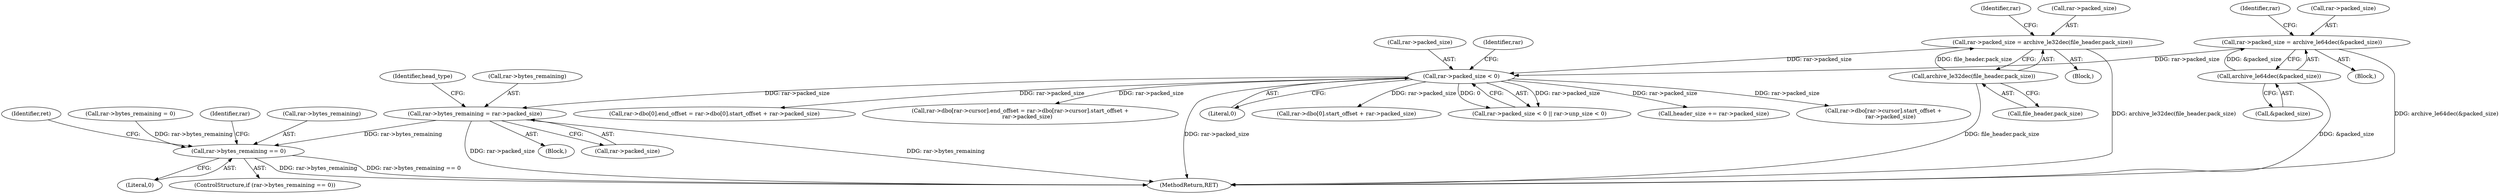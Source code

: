 digraph "0_libarchive_5562545b5562f6d12a4ef991fae158bf4ccf92b6@pointer" {
"1000568" [label="(Call,rar->bytes_remaining = rar->packed_size)"];
"1000548" [label="(Call,rar->packed_size < 0)"];
"1000530" [label="(Call,rar->packed_size = archive_le32dec(file_header.pack_size))"];
"1000534" [label="(Call,archive_le32dec(file_header.pack_size))"];
"1000514" [label="(Call,rar->packed_size = archive_le64dec(&packed_size))"];
"1000518" [label="(Call,archive_le64dec(&packed_size))"];
"1001729" [label="(Call,rar->bytes_remaining == 0)"];
"1000534" [label="(Call,archive_le32dec(file_header.pack_size))"];
"1000568" [label="(Call,rar->bytes_remaining = rar->packed_size)"];
"1000523" [label="(Identifier,rar)"];
"1000552" [label="(Literal,0)"];
"1000572" [label="(Call,rar->packed_size)"];
"1001740" [label="(Identifier,ret)"];
"1000518" [label="(Call,archive_le64dec(&packed_size))"];
"1001418" [label="(Call,rar->dbo[0].start_offset + rar->packed_size)"];
"1001729" [label="(Call,rar->bytes_remaining == 0)"];
"1000515" [label="(Call,rar->packed_size)"];
"1000577" [label="(Identifier,head_type)"];
"1000530" [label="(Call,rar->packed_size = archive_le32dec(file_header.pack_size))"];
"1000547" [label="(Call,rar->packed_size < 0 || rar->unp_size < 0)"];
"1000588" [label="(Call,header_size += rar->packed_size)"];
"1000540" [label="(Identifier,rar)"];
"1000514" [label="(Call,rar->packed_size = archive_le64dec(&packed_size))"];
"1001226" [label="(Call,rar->dbo[rar->cursor].start_offset +\n        rar->packed_size)"];
"1001410" [label="(Call,rar->dbo[0].end_offset = rar->dbo[0].start_offset + rar->packed_size)"];
"1000120" [label="(Block,)"];
"1001728" [label="(ControlStructure,if (rar->bytes_remaining == 0))"];
"1001702" [label="(Call,rar->bytes_remaining = 0)"];
"1001216" [label="(Call,rar->dbo[rar->cursor].end_offset = rar->dbo[rar->cursor].start_offset +\n        rar->packed_size)"];
"1000549" [label="(Call,rar->packed_size)"];
"1000555" [label="(Identifier,rar)"];
"1000519" [label="(Call,&packed_size)"];
"1000569" [label="(Call,rar->bytes_remaining)"];
"1000548" [label="(Call,rar->packed_size < 0)"];
"1001736" [label="(Identifier,rar)"];
"1000535" [label="(Call,file_header.pack_size)"];
"1001730" [label="(Call,rar->bytes_remaining)"];
"1000529" [label="(Block,)"];
"1001733" [label="(Literal,0)"];
"1000531" [label="(Call,rar->packed_size)"];
"1001741" [label="(MethodReturn,RET)"];
"1000483" [label="(Block,)"];
"1000568" -> "1000120"  [label="AST: "];
"1000568" -> "1000572"  [label="CFG: "];
"1000569" -> "1000568"  [label="AST: "];
"1000572" -> "1000568"  [label="AST: "];
"1000577" -> "1000568"  [label="CFG: "];
"1000568" -> "1001741"  [label="DDG: rar->bytes_remaining"];
"1000568" -> "1001741"  [label="DDG: rar->packed_size"];
"1000548" -> "1000568"  [label="DDG: rar->packed_size"];
"1000568" -> "1001729"  [label="DDG: rar->bytes_remaining"];
"1000548" -> "1000547"  [label="AST: "];
"1000548" -> "1000552"  [label="CFG: "];
"1000549" -> "1000548"  [label="AST: "];
"1000552" -> "1000548"  [label="AST: "];
"1000555" -> "1000548"  [label="CFG: "];
"1000547" -> "1000548"  [label="CFG: "];
"1000548" -> "1001741"  [label="DDG: rar->packed_size"];
"1000548" -> "1000547"  [label="DDG: rar->packed_size"];
"1000548" -> "1000547"  [label="DDG: 0"];
"1000530" -> "1000548"  [label="DDG: rar->packed_size"];
"1000514" -> "1000548"  [label="DDG: rar->packed_size"];
"1000548" -> "1000588"  [label="DDG: rar->packed_size"];
"1000548" -> "1001216"  [label="DDG: rar->packed_size"];
"1000548" -> "1001226"  [label="DDG: rar->packed_size"];
"1000548" -> "1001410"  [label="DDG: rar->packed_size"];
"1000548" -> "1001418"  [label="DDG: rar->packed_size"];
"1000530" -> "1000529"  [label="AST: "];
"1000530" -> "1000534"  [label="CFG: "];
"1000531" -> "1000530"  [label="AST: "];
"1000534" -> "1000530"  [label="AST: "];
"1000540" -> "1000530"  [label="CFG: "];
"1000530" -> "1001741"  [label="DDG: archive_le32dec(file_header.pack_size)"];
"1000534" -> "1000530"  [label="DDG: file_header.pack_size"];
"1000534" -> "1000535"  [label="CFG: "];
"1000535" -> "1000534"  [label="AST: "];
"1000534" -> "1001741"  [label="DDG: file_header.pack_size"];
"1000514" -> "1000483"  [label="AST: "];
"1000514" -> "1000518"  [label="CFG: "];
"1000515" -> "1000514"  [label="AST: "];
"1000518" -> "1000514"  [label="AST: "];
"1000523" -> "1000514"  [label="CFG: "];
"1000514" -> "1001741"  [label="DDG: archive_le64dec(&packed_size)"];
"1000518" -> "1000514"  [label="DDG: &packed_size"];
"1000518" -> "1000519"  [label="CFG: "];
"1000519" -> "1000518"  [label="AST: "];
"1000518" -> "1001741"  [label="DDG: &packed_size"];
"1001729" -> "1001728"  [label="AST: "];
"1001729" -> "1001733"  [label="CFG: "];
"1001730" -> "1001729"  [label="AST: "];
"1001733" -> "1001729"  [label="AST: "];
"1001736" -> "1001729"  [label="CFG: "];
"1001740" -> "1001729"  [label="CFG: "];
"1001729" -> "1001741"  [label="DDG: rar->bytes_remaining"];
"1001729" -> "1001741"  [label="DDG: rar->bytes_remaining == 0"];
"1001702" -> "1001729"  [label="DDG: rar->bytes_remaining"];
}
